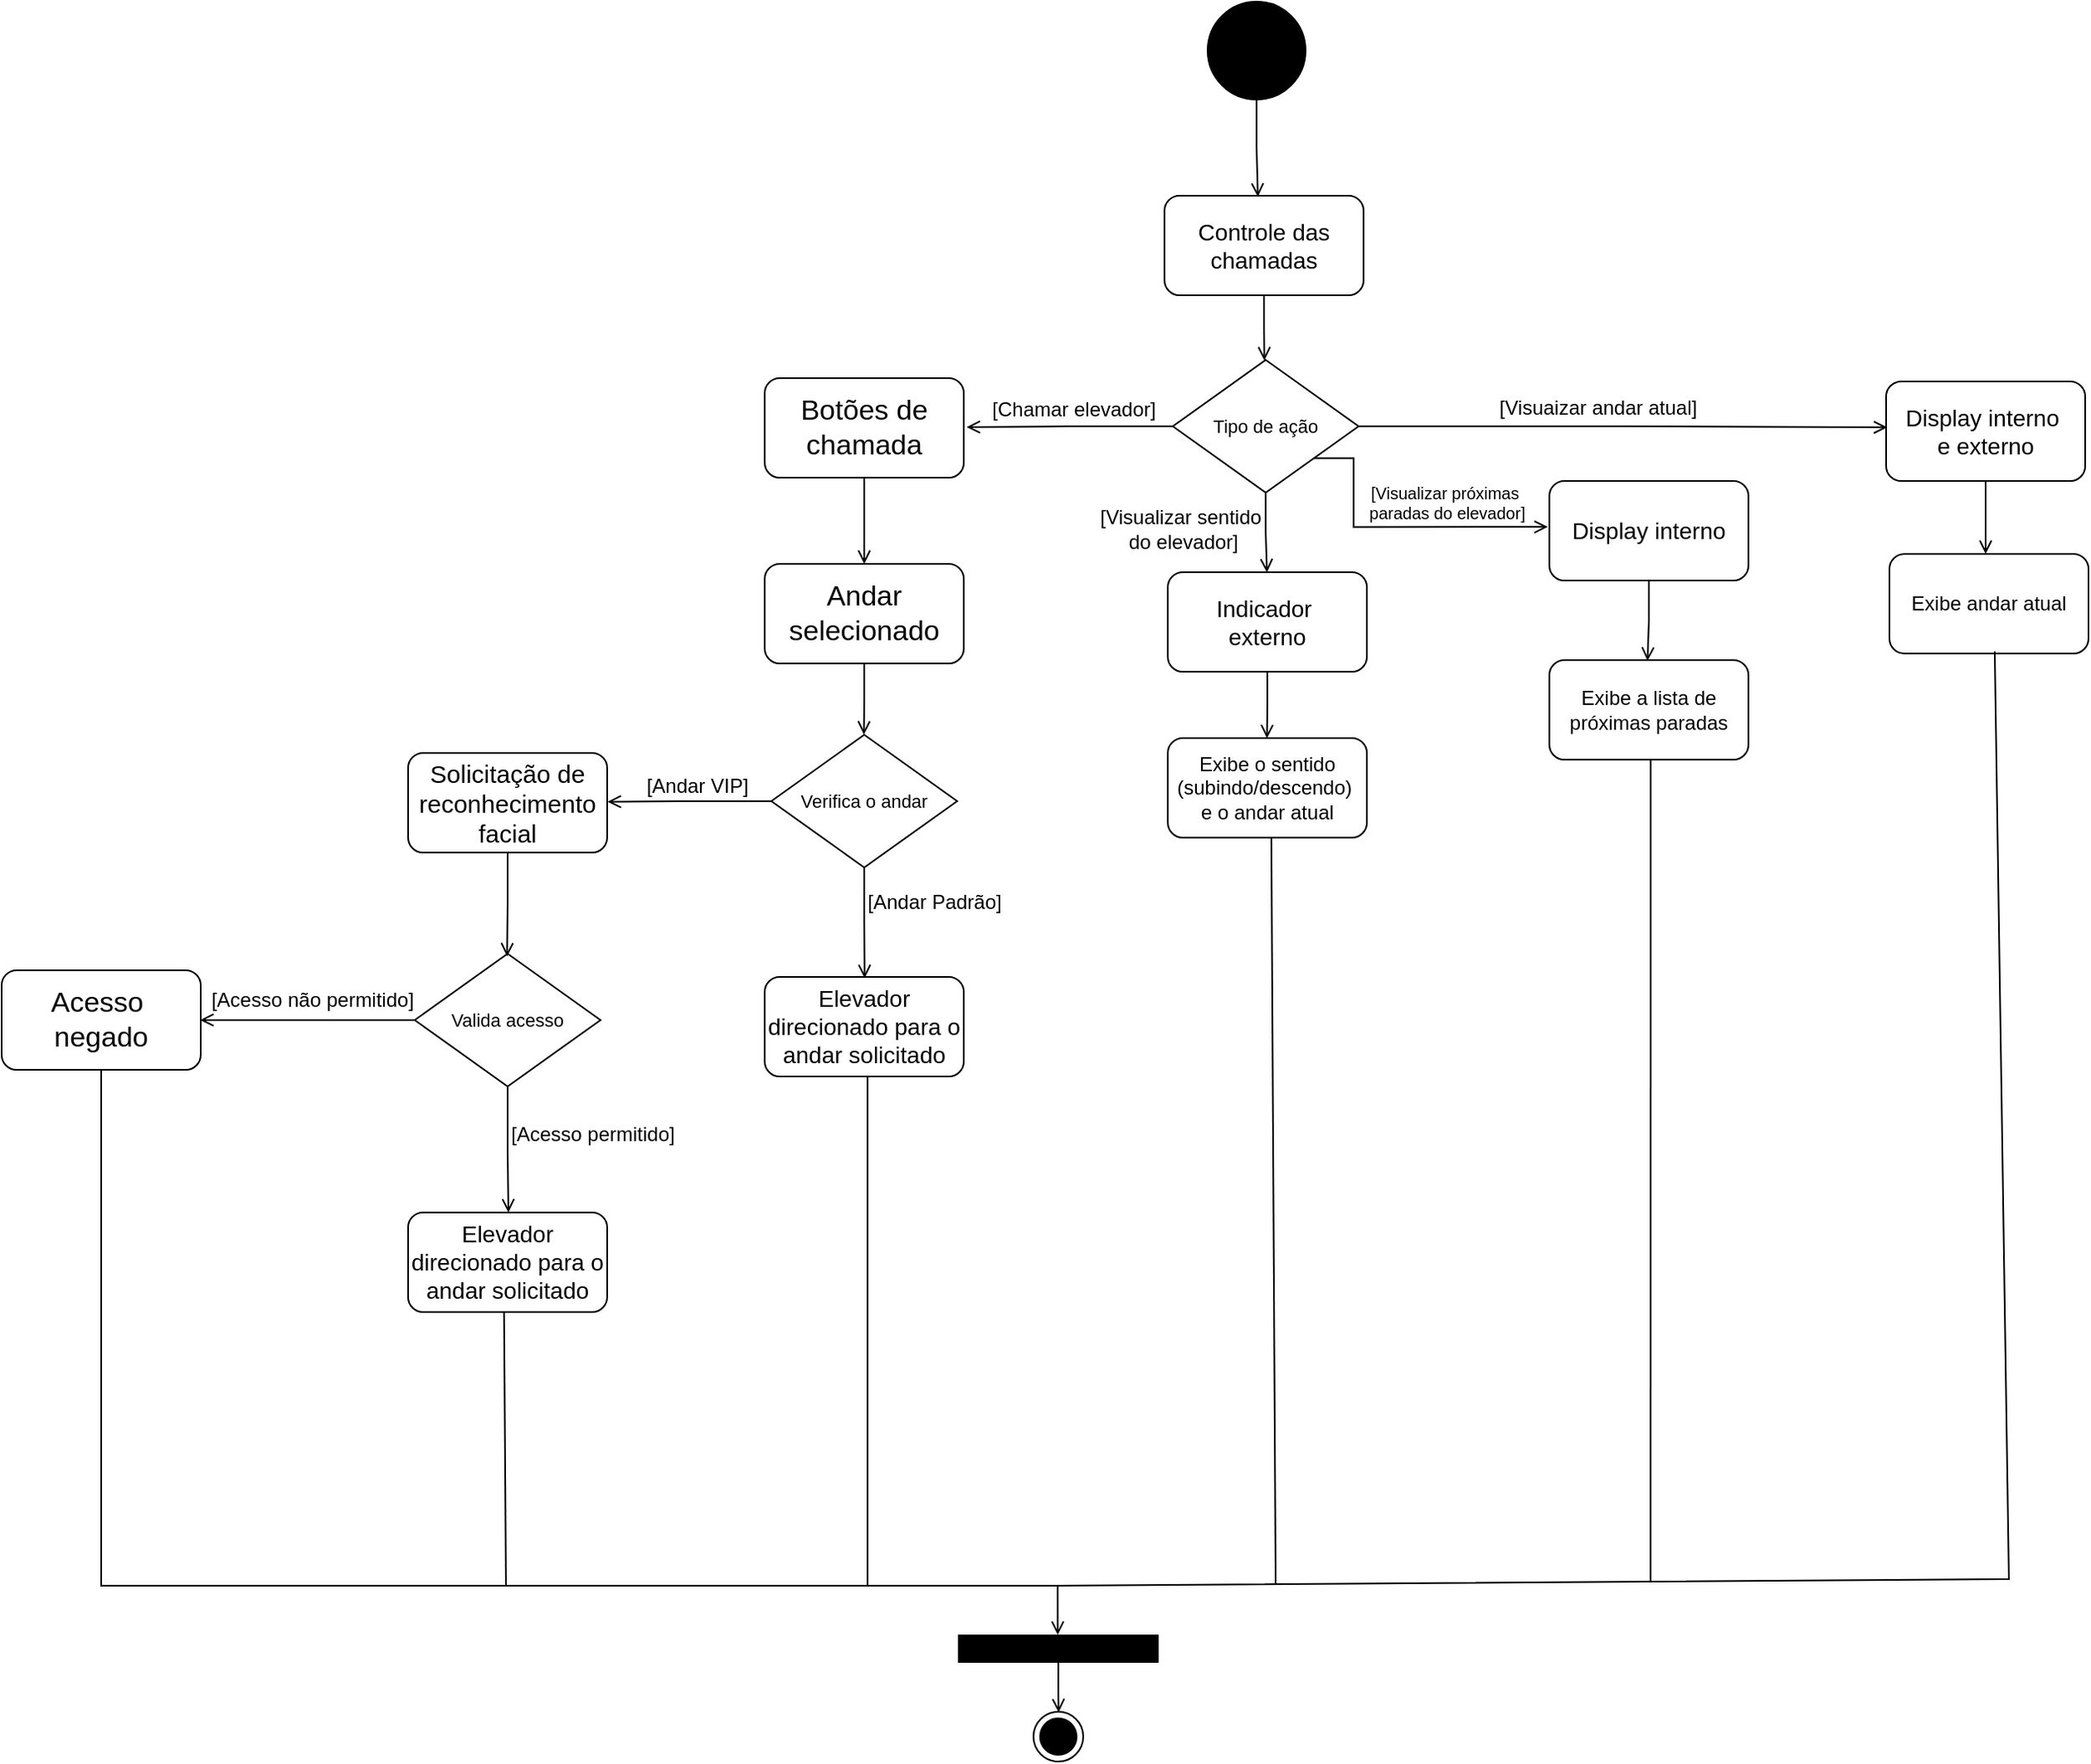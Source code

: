<mxfile version="24.7.17">
  <diagram name="Page-1" id="e7e014a7-5840-1c2e-5031-d8a46d1fe8dd">
    <mxGraphModel dx="2449" dy="1124" grid="0" gridSize="10" guides="0" tooltips="1" connect="0" arrows="1" fold="1" page="0" pageScale="1" pageWidth="1169" pageHeight="826" background="none" math="0" shadow="0">
      <root>
        <mxCell id="0" />
        <mxCell id="1" parent="0" />
        <mxCell id="GOKQv8CPCW2Fxh-G2tMz-41" value="" style="ellipse;whiteSpace=wrap;html=1;aspect=fixed;fillColor=#000000;" parent="1" vertex="1">
          <mxGeometry x="445" y="53" width="59" height="59" as="geometry" />
        </mxCell>
        <mxCell id="GOKQv8CPCW2Fxh-G2tMz-42" value="Controle das chamadas" style="rounded=1;whiteSpace=wrap;html=1;fontSize=14;" parent="1" vertex="1">
          <mxGeometry x="419" y="170" width="120" height="60" as="geometry" />
        </mxCell>
        <mxCell id="GOKQv8CPCW2Fxh-G2tMz-44" style="edgeStyle=orthogonalEdgeStyle;rounded=0;orthogonalLoop=1;jettySize=auto;html=1;entryX=0.469;entryY=0.011;entryDx=0;entryDy=0;entryPerimeter=0;endArrow=open;endFill=0;" parent="1" source="GOKQv8CPCW2Fxh-G2tMz-41" target="GOKQv8CPCW2Fxh-G2tMz-42" edge="1">
          <mxGeometry relative="1" as="geometry" />
        </mxCell>
        <mxCell id="GOKQv8CPCW2Fxh-G2tMz-45" value="&lt;div style=&quot;text-align: start; font-size: 11px;&quot;&gt;Tipo de ação&lt;/div&gt;" style="rhombus;whiteSpace=wrap;html=1;fontSize=11;" parent="1" vertex="1">
          <mxGeometry x="424" y="269" width="112" height="80" as="geometry" />
        </mxCell>
        <mxCell id="GOKQv8CPCW2Fxh-G2tMz-46" style="edgeStyle=orthogonalEdgeStyle;rounded=0;orthogonalLoop=1;jettySize=auto;html=1;entryX=0.493;entryY=0.004;entryDx=0;entryDy=0;entryPerimeter=0;endArrow=open;endFill=0;" parent="1" source="GOKQv8CPCW2Fxh-G2tMz-42" target="GOKQv8CPCW2Fxh-G2tMz-45" edge="1">
          <mxGeometry relative="1" as="geometry" />
        </mxCell>
        <mxCell id="GOKQv8CPCW2Fxh-G2tMz-72" value="" style="ellipse;html=1;shape=endState;fillColor=#000000;strokeColor=#000000;" parent="1" vertex="1">
          <mxGeometry x="340" y="1084" width="30" height="30" as="geometry" />
        </mxCell>
        <mxCell id="GOKQv8CPCW2Fxh-G2tMz-73" value="" style="rounded=0;whiteSpace=wrap;html=1;fillColor=#000000;" parent="1" vertex="1">
          <mxGeometry x="295" y="1038" width="120" height="16" as="geometry" />
        </mxCell>
        <mxCell id="GOKQv8CPCW2Fxh-G2tMz-74" style="edgeStyle=orthogonalEdgeStyle;rounded=0;orthogonalLoop=1;jettySize=auto;html=1;entryX=0.506;entryY=0.013;entryDx=0;entryDy=0;entryPerimeter=0;endArrow=open;endFill=0;" parent="1" source="GOKQv8CPCW2Fxh-G2tMz-73" target="GOKQv8CPCW2Fxh-G2tMz-72" edge="1">
          <mxGeometry relative="1" as="geometry" />
        </mxCell>
        <mxCell id="-vaDdAS47OWo2bRrOczp-4" value="Botões de chamada" style="rounded=1;whiteSpace=wrap;html=1;fontSize=17;" vertex="1" parent="1">
          <mxGeometry x="178" y="280" width="120" height="60" as="geometry" />
        </mxCell>
        <mxCell id="-vaDdAS47OWo2bRrOczp-5" style="edgeStyle=orthogonalEdgeStyle;rounded=0;orthogonalLoop=1;jettySize=auto;html=1;entryX=1.014;entryY=0.492;entryDx=0;entryDy=0;entryPerimeter=0;endArrow=open;endFill=0;" edge="1" parent="1" source="GOKQv8CPCW2Fxh-G2tMz-45" target="-vaDdAS47OWo2bRrOczp-4">
          <mxGeometry relative="1" as="geometry" />
        </mxCell>
        <mxCell id="-vaDdAS47OWo2bRrOczp-6" value="Andar selecionado" style="rounded=1;whiteSpace=wrap;html=1;fontSize=17;" vertex="1" parent="1">
          <mxGeometry x="178" y="392" width="120" height="60" as="geometry" />
        </mxCell>
        <mxCell id="-vaDdAS47OWo2bRrOczp-7" style="edgeStyle=orthogonalEdgeStyle;rounded=0;orthogonalLoop=1;jettySize=auto;html=1;endArrow=open;endFill=0;" edge="1" parent="1" source="-vaDdAS47OWo2bRrOczp-4">
          <mxGeometry relative="1" as="geometry">
            <mxPoint x="238" y="392" as="targetPoint" />
          </mxGeometry>
        </mxCell>
        <mxCell id="-vaDdAS47OWo2bRrOczp-9" style="edgeStyle=orthogonalEdgeStyle;rounded=0;orthogonalLoop=1;jettySize=auto;html=1;entryX=0.498;entryY=-0.001;entryDx=0;entryDy=0;entryPerimeter=0;endArrow=open;endFill=0;" edge="1" parent="1" source="-vaDdAS47OWo2bRrOczp-6" target="-vaDdAS47OWo2bRrOczp-11">
          <mxGeometry relative="1" as="geometry">
            <mxPoint x="238.16" y="492.06" as="targetPoint" />
          </mxGeometry>
        </mxCell>
        <mxCell id="-vaDdAS47OWo2bRrOczp-11" value="&lt;div style=&quot;text-align: start; font-size: 11px;&quot;&gt;Verifica o andar&lt;/div&gt;" style="rhombus;whiteSpace=wrap;html=1;fontSize=11;" vertex="1" parent="1">
          <mxGeometry x="182" y="495" width="112" height="80" as="geometry" />
        </mxCell>
        <mxCell id="-vaDdAS47OWo2bRrOczp-12" value="Solicitação de reconhecimento facial" style="rounded=1;whiteSpace=wrap;html=1;fontSize=15;" vertex="1" parent="1">
          <mxGeometry x="-37" y="506" width="120" height="60" as="geometry" />
        </mxCell>
        <mxCell id="-vaDdAS47OWo2bRrOczp-13" style="edgeStyle=orthogonalEdgeStyle;rounded=0;orthogonalLoop=1;jettySize=auto;html=1;entryX=1.002;entryY=0.489;entryDx=0;entryDy=0;entryPerimeter=0;endArrow=open;endFill=0;" edge="1" parent="1" source="-vaDdAS47OWo2bRrOczp-11" target="-vaDdAS47OWo2bRrOczp-12">
          <mxGeometry relative="1" as="geometry" />
        </mxCell>
        <mxCell id="-vaDdAS47OWo2bRrOczp-14" value="[Andar VIP]" style="text;html=1;align=center;verticalAlign=middle;resizable=0;points=[];autosize=1;strokeColor=none;fillColor=none;" vertex="1" parent="1">
          <mxGeometry x="97" y="513" width="79" height="26" as="geometry" />
        </mxCell>
        <mxCell id="-vaDdAS47OWo2bRrOczp-16" value="&lt;div style=&quot;text-align: start; font-size: 11px;&quot;&gt;Valida acesso&lt;/div&gt;" style="rhombus;whiteSpace=wrap;html=1;fontSize=11;" vertex="1" parent="1">
          <mxGeometry x="-33" y="627" width="112" height="80" as="geometry" />
        </mxCell>
        <mxCell id="-vaDdAS47OWo2bRrOczp-17" style="edgeStyle=orthogonalEdgeStyle;rounded=0;orthogonalLoop=1;jettySize=auto;html=1;entryX=0.497;entryY=0.021;entryDx=0;entryDy=0;entryPerimeter=0;endArrow=open;endFill=0;" edge="1" parent="1" source="-vaDdAS47OWo2bRrOczp-12" target="-vaDdAS47OWo2bRrOczp-16">
          <mxGeometry relative="1" as="geometry" />
        </mxCell>
        <mxCell id="-vaDdAS47OWo2bRrOczp-18" value="&lt;span style=&quot;font-size: 14px;&quot;&gt;Elevador direcionado para o andar solicitado&lt;/span&gt;" style="rounded=1;whiteSpace=wrap;html=1;fontSize=14;" vertex="1" parent="1">
          <mxGeometry x="178" y="641" width="120" height="60" as="geometry" />
        </mxCell>
        <mxCell id="-vaDdAS47OWo2bRrOczp-19" style="edgeStyle=orthogonalEdgeStyle;rounded=0;orthogonalLoop=1;jettySize=auto;html=1;entryX=0.502;entryY=0.013;entryDx=0;entryDy=0;entryPerimeter=0;endArrow=open;endFill=0;" edge="1" parent="1" source="-vaDdAS47OWo2bRrOczp-11" target="-vaDdAS47OWo2bRrOczp-18">
          <mxGeometry relative="1" as="geometry" />
        </mxCell>
        <mxCell id="-vaDdAS47OWo2bRrOczp-20" value="[Andar Padrão]" style="text;html=1;align=center;verticalAlign=middle;resizable=0;points=[];autosize=1;strokeColor=none;fillColor=none;" vertex="1" parent="1">
          <mxGeometry x="230" y="583" width="99" height="26" as="geometry" />
        </mxCell>
        <mxCell id="-vaDdAS47OWo2bRrOczp-22" value="Acesso&amp;nbsp;&lt;div&gt;negado&lt;/div&gt;" style="rounded=1;whiteSpace=wrap;html=1;fontSize=17;" vertex="1" parent="1">
          <mxGeometry x="-282" y="637" width="120" height="60" as="geometry" />
        </mxCell>
        <mxCell id="-vaDdAS47OWo2bRrOczp-23" style="edgeStyle=orthogonalEdgeStyle;rounded=0;orthogonalLoop=1;jettySize=auto;html=1;entryX=0.997;entryY=0.499;entryDx=0;entryDy=0;entryPerimeter=0;endArrow=open;endFill=0;" edge="1" parent="1" source="-vaDdAS47OWo2bRrOczp-16" target="-vaDdAS47OWo2bRrOczp-22">
          <mxGeometry relative="1" as="geometry" />
        </mxCell>
        <mxCell id="-vaDdAS47OWo2bRrOczp-24" value="[Acesso não permitido]" style="text;html=1;align=center;verticalAlign=middle;resizable=0;points=[];autosize=1;strokeColor=none;fillColor=none;" vertex="1" parent="1">
          <mxGeometry x="-165" y="642" width="140" height="26" as="geometry" />
        </mxCell>
        <mxCell id="-vaDdAS47OWo2bRrOczp-26" value="Elevador direcionado para o andar solicitado" style="rounded=1;whiteSpace=wrap;html=1;fontSize=14;" vertex="1" parent="1">
          <mxGeometry x="-37" y="783" width="120" height="60" as="geometry" />
        </mxCell>
        <mxCell id="-vaDdAS47OWo2bRrOczp-27" style="edgeStyle=orthogonalEdgeStyle;rounded=0;orthogonalLoop=1;jettySize=auto;html=1;entryX=0.504;entryY=0;entryDx=0;entryDy=0;entryPerimeter=0;endArrow=open;endFill=0;" edge="1" parent="1" source="-vaDdAS47OWo2bRrOczp-16" target="-vaDdAS47OWo2bRrOczp-26">
          <mxGeometry relative="1" as="geometry" />
        </mxCell>
        <mxCell id="-vaDdAS47OWo2bRrOczp-28" value="[Acesso permitido]" style="text;html=1;align=center;verticalAlign=middle;resizable=0;points=[];autosize=1;strokeColor=none;fillColor=none;" vertex="1" parent="1">
          <mxGeometry x="15" y="723" width="117" height="26" as="geometry" />
        </mxCell>
        <mxCell id="-vaDdAS47OWo2bRrOczp-31" value="[Chamar elevador]" style="text;html=1;align=center;verticalAlign=middle;resizable=0;points=[];autosize=1;strokeColor=none;fillColor=none;" vertex="1" parent="1">
          <mxGeometry x="305" y="286" width="117" height="26" as="geometry" />
        </mxCell>
        <mxCell id="-vaDdAS47OWo2bRrOczp-32" value="Exibe o sentido&lt;div style=&quot;font-size: 12px;&quot;&gt;(subindo/descendo)&amp;nbsp;&lt;/div&gt;&lt;div style=&quot;font-size: 12px;&quot;&gt;e o andar atual&lt;/div&gt;" style="rounded=1;whiteSpace=wrap;html=1;fontSize=12;" vertex="1" parent="1">
          <mxGeometry x="421" y="497" width="120" height="60" as="geometry" />
        </mxCell>
        <mxCell id="-vaDdAS47OWo2bRrOczp-33" style="edgeStyle=orthogonalEdgeStyle;rounded=0;orthogonalLoop=1;jettySize=auto;html=1;entryX=0.498;entryY=0.002;entryDx=0;entryDy=0;entryPerimeter=0;endArrow=open;endFill=0;" edge="1" parent="1" source="-vaDdAS47OWo2bRrOczp-35" target="-vaDdAS47OWo2bRrOczp-32">
          <mxGeometry relative="1" as="geometry" />
        </mxCell>
        <mxCell id="-vaDdAS47OWo2bRrOczp-34" value="[Visualizar sentido&amp;nbsp;&lt;div&gt;do elevador]&lt;/div&gt;" style="text;html=1;align=center;verticalAlign=middle;resizable=0;points=[];autosize=1;strokeColor=none;fillColor=none;" vertex="1" parent="1">
          <mxGeometry x="370" y="350" width="119" height="41" as="geometry" />
        </mxCell>
        <mxCell id="-vaDdAS47OWo2bRrOczp-36" value="" style="edgeStyle=orthogonalEdgeStyle;rounded=0;orthogonalLoop=1;jettySize=auto;html=1;entryX=0.498;entryY=0.002;entryDx=0;entryDy=0;entryPerimeter=0;endArrow=open;endFill=0;" edge="1" parent="1" source="GOKQv8CPCW2Fxh-G2tMz-45" target="-vaDdAS47OWo2bRrOczp-35">
          <mxGeometry relative="1" as="geometry">
            <mxPoint x="480" y="349" as="sourcePoint" />
            <mxPoint x="481" y="497" as="targetPoint" />
          </mxGeometry>
        </mxCell>
        <mxCell id="-vaDdAS47OWo2bRrOczp-35" value="Indicador&amp;nbsp;&lt;div style=&quot;font-size: 14px;&quot;&gt;externo&lt;/div&gt;" style="rounded=1;whiteSpace=wrap;html=1;fontSize=14;" vertex="1" parent="1">
          <mxGeometry x="421" y="397" width="120" height="60" as="geometry" />
        </mxCell>
        <mxCell id="-vaDdAS47OWo2bRrOczp-38" value="Display interno" style="rounded=1;whiteSpace=wrap;html=1;fontSize=14;" vertex="1" parent="1">
          <mxGeometry x="651" y="342" width="120" height="60" as="geometry" />
        </mxCell>
        <mxCell id="-vaDdAS47OWo2bRrOczp-40" value="Exibe a lista de próximas paradas" style="rounded=1;whiteSpace=wrap;html=1;fontSize=12;" vertex="1" parent="1">
          <mxGeometry x="651" y="450" width="120" height="60" as="geometry" />
        </mxCell>
        <mxCell id="-vaDdAS47OWo2bRrOczp-41" style="edgeStyle=orthogonalEdgeStyle;rounded=0;orthogonalLoop=1;jettySize=auto;html=1;entryX=0.493;entryY=0.007;entryDx=0;entryDy=0;entryPerimeter=0;endArrow=open;endFill=0;" edge="1" parent="1" source="-vaDdAS47OWo2bRrOczp-38" target="-vaDdAS47OWo2bRrOczp-40">
          <mxGeometry relative="1" as="geometry" />
        </mxCell>
        <mxCell id="-vaDdAS47OWo2bRrOczp-43" value="[Visualizar próximas&amp;nbsp;&lt;div style=&quot;font-size: 10px;&quot;&gt;paradas do elevador]&lt;/div&gt;" style="text;html=1;align=center;verticalAlign=middle;resizable=0;points=[];autosize=1;strokeColor=none;fillColor=none;fontSize=10;" vertex="1" parent="1">
          <mxGeometry x="533" y="337" width="112" height="36" as="geometry" />
        </mxCell>
        <mxCell id="-vaDdAS47OWo2bRrOczp-44" style="edgeStyle=orthogonalEdgeStyle;rounded=0;orthogonalLoop=1;jettySize=auto;html=1;entryX=-0.008;entryY=0.461;entryDx=0;entryDy=0;entryPerimeter=0;exitX=0.758;exitY=0.741;exitDx=0;exitDy=0;exitPerimeter=0;endArrow=open;endFill=0;" edge="1" parent="1" source="GOKQv8CPCW2Fxh-G2tMz-45" target="-vaDdAS47OWo2bRrOczp-38">
          <mxGeometry relative="1" as="geometry">
            <Array as="points">
              <mxPoint x="533" y="328" />
              <mxPoint x="533" y="370" />
            </Array>
          </mxGeometry>
        </mxCell>
        <mxCell id="-vaDdAS47OWo2bRrOczp-46" value="Display interno&amp;nbsp;&lt;div&gt;e externo&lt;/div&gt;" style="rounded=1;whiteSpace=wrap;html=1;fontSize=14;" vertex="1" parent="1">
          <mxGeometry x="854" y="282" width="120" height="60" as="geometry" />
        </mxCell>
        <mxCell id="-vaDdAS47OWo2bRrOczp-47" style="edgeStyle=orthogonalEdgeStyle;rounded=0;orthogonalLoop=1;jettySize=auto;html=1;entryX=0.006;entryY=0.461;entryDx=0;entryDy=0;entryPerimeter=0;endArrow=open;endFill=0;" edge="1" parent="1" source="GOKQv8CPCW2Fxh-G2tMz-45" target="-vaDdAS47OWo2bRrOczp-46">
          <mxGeometry relative="1" as="geometry" />
        </mxCell>
        <mxCell id="-vaDdAS47OWo2bRrOczp-48" value="[Visuaizar andar atual]" style="text;html=1;align=center;verticalAlign=middle;resizable=0;points=[];autosize=1;strokeColor=none;fillColor=none;" vertex="1" parent="1">
          <mxGeometry x="611" y="285" width="137" height="26" as="geometry" />
        </mxCell>
        <mxCell id="-vaDdAS47OWo2bRrOczp-49" value="Exibe andar atual" style="rounded=1;whiteSpace=wrap;html=1;fontSize=12;" vertex="1" parent="1">
          <mxGeometry x="856" y="386" width="120" height="60" as="geometry" />
        </mxCell>
        <mxCell id="-vaDdAS47OWo2bRrOczp-50" style="edgeStyle=orthogonalEdgeStyle;rounded=0;orthogonalLoop=1;jettySize=auto;html=1;endArrow=open;endFill=0;" edge="1" parent="1" source="-vaDdAS47OWo2bRrOczp-46">
          <mxGeometry relative="1" as="geometry">
            <mxPoint x="914" y="386" as="targetPoint" />
          </mxGeometry>
        </mxCell>
        <mxCell id="-vaDdAS47OWo2bRrOczp-51" style="edgeStyle=orthogonalEdgeStyle;rounded=0;orthogonalLoop=1;jettySize=auto;html=1;entryX=0.497;entryY=-0.021;entryDx=0;entryDy=0;entryPerimeter=0;endArrow=open;endFill=0;" edge="1" parent="1" source="-vaDdAS47OWo2bRrOczp-22" target="GOKQv8CPCW2Fxh-G2tMz-73">
          <mxGeometry relative="1" as="geometry">
            <Array as="points">
              <mxPoint x="-222" y="1008" />
              <mxPoint x="355" y="1008" />
            </Array>
          </mxGeometry>
        </mxCell>
        <mxCell id="-vaDdAS47OWo2bRrOczp-52" value="" style="endArrow=none;html=1;rounded=0;entryX=0.482;entryY=0.995;entryDx=0;entryDy=0;entryPerimeter=0;" edge="1" parent="1" target="-vaDdAS47OWo2bRrOczp-26">
          <mxGeometry width="50" height="50" relative="1" as="geometry">
            <mxPoint x="22" y="1008" as="sourcePoint" />
            <mxPoint x="254" y="852" as="targetPoint" />
          </mxGeometry>
        </mxCell>
        <mxCell id="-vaDdAS47OWo2bRrOczp-53" value="" style="endArrow=none;html=1;rounded=0;" edge="1" parent="1">
          <mxGeometry width="50" height="50" relative="1" as="geometry">
            <mxPoint x="240" y="1008" as="sourcePoint" />
            <mxPoint x="240" y="701" as="targetPoint" />
          </mxGeometry>
        </mxCell>
        <mxCell id="-vaDdAS47OWo2bRrOczp-54" value="" style="endArrow=none;html=1;rounded=0;entryX=0.529;entryY=0.979;entryDx=0;entryDy=0;entryPerimeter=0;" edge="1" parent="1" target="-vaDdAS47OWo2bRrOczp-49">
          <mxGeometry width="50" height="50" relative="1" as="geometry">
            <mxPoint x="355" y="1008" as="sourcePoint" />
            <mxPoint x="588" y="743" as="targetPoint" />
            <Array as="points">
              <mxPoint x="928" y="1004" />
            </Array>
          </mxGeometry>
        </mxCell>
        <mxCell id="-vaDdAS47OWo2bRrOczp-55" value="" style="endArrow=none;html=1;rounded=0;entryX=0.52;entryY=0.998;entryDx=0;entryDy=0;entryPerimeter=0;" edge="1" parent="1" target="-vaDdAS47OWo2bRrOczp-32">
          <mxGeometry width="50" height="50" relative="1" as="geometry">
            <mxPoint x="486" y="1007" as="sourcePoint" />
            <mxPoint x="752" y="760" as="targetPoint" />
          </mxGeometry>
        </mxCell>
        <mxCell id="-vaDdAS47OWo2bRrOczp-56" value="" style="endArrow=none;html=1;rounded=0;entryX=0.509;entryY=1.003;entryDx=0;entryDy=0;entryPerimeter=0;" edge="1" parent="1" target="-vaDdAS47OWo2bRrOczp-40">
          <mxGeometry width="50" height="50" relative="1" as="geometry">
            <mxPoint x="712" y="1006" as="sourcePoint" />
            <mxPoint x="612" y="754" as="targetPoint" />
          </mxGeometry>
        </mxCell>
      </root>
    </mxGraphModel>
  </diagram>
</mxfile>
